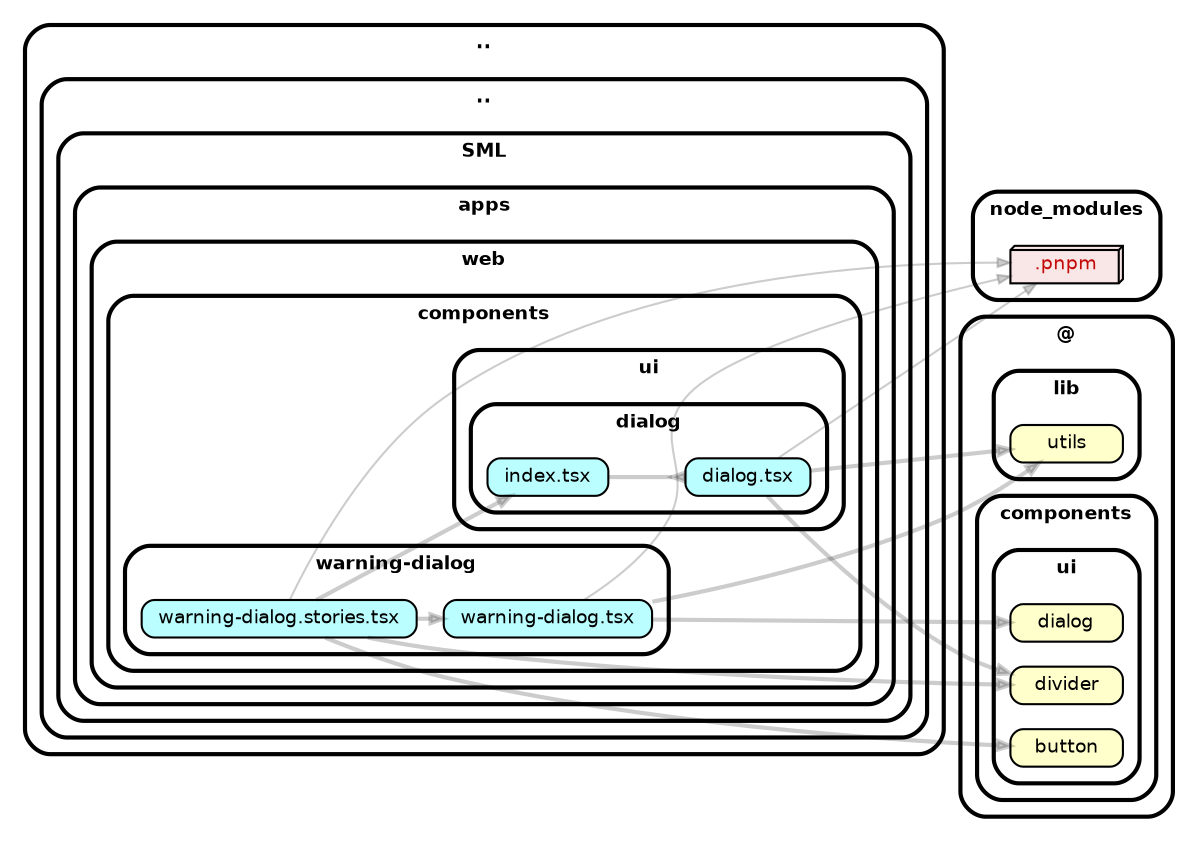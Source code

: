 strict digraph "dependency-cruiser output"{
    rankdir="LR" splines="true" overlap="false" nodesep="0.16" ranksep="0.18" fontname="Helvetica-bold" fontsize="9" style="rounded,bold,filled" fillcolor="#ffffff" compound="true"
    node [shape="box" style="rounded, filled" height="0.2" color="black" fillcolor="#ffffcc" fontcolor="black" fontname="Helvetica" fontsize="9"]
    edge [arrowhead="normal" arrowsize="0.6" penwidth="2.0" color="#00000033" fontname="Helvetica" fontsize="9"]

    subgraph "cluster_.." {label=".." subgraph "cluster_../.." {label=".." subgraph "cluster_../../SML" {label="SML" subgraph "cluster_../../SML/apps" {label="apps" subgraph "cluster_../../SML/apps/web" {label="web" subgraph "cluster_../../SML/apps/web/components" {label="components" subgraph "cluster_../../SML/apps/web/components/ui" {label="ui" subgraph "cluster_../../SML/apps/web/components/ui/dialog" {label="dialog" "../../SML/apps/web/components/ui/dialog/dialog.tsx" [label=<dialog.tsx> tooltip="dialog.tsx" URL="../../SML/apps/web/components/ui/dialog/dialog.tsx" fillcolor="#bbfeff"] } } } } } } } }
    "../../SML/apps/web/components/ui/dialog/dialog.tsx" -> "@/components/ui/divider"
    "../../SML/apps/web/components/ui/dialog/dialog.tsx" -> "@/lib/utils"
    "../../SML/apps/web/components/ui/dialog/dialog.tsx" -> "node_modules/.pnpm" [penwidth="1.0"]
    subgraph "cluster_.." {label=".." subgraph "cluster_../.." {label=".." subgraph "cluster_../../SML" {label="SML" subgraph "cluster_../../SML/apps" {label="apps" subgraph "cluster_../../SML/apps/web" {label="web" subgraph "cluster_../../SML/apps/web/components" {label="components" subgraph "cluster_../../SML/apps/web/components/ui" {label="ui" subgraph "cluster_../../SML/apps/web/components/ui/dialog" {label="dialog" "../../SML/apps/web/components/ui/dialog/index.tsx" [label=<index.tsx> tooltip="index.tsx" URL="../../SML/apps/web/components/ui/dialog/index.tsx" fillcolor="#bbfeff"] } } } } } } } }
    "../../SML/apps/web/components/ui/dialog/index.tsx" -> "../../SML/apps/web/components/ui/dialog/dialog.tsx" [arrowhead="inv"]
    subgraph "cluster_.." {label=".." subgraph "cluster_../.." {label=".." subgraph "cluster_../../SML" {label="SML" subgraph "cluster_../../SML/apps" {label="apps" subgraph "cluster_../../SML/apps/web" {label="web" subgraph "cluster_../../SML/apps/web/components" {label="components" subgraph "cluster_../../SML/apps/web/components/warning-dialog" {label="warning-dialog" "../../SML/apps/web/components/warning-dialog/warning-dialog.stories.tsx" [label=<warning-dialog.stories.tsx> tooltip="warning-dialog.stories.tsx" URL="../../SML/apps/web/components/warning-dialog/warning-dialog.stories.tsx" fillcolor="#bbfeff"] } } } } } } }
    "../../SML/apps/web/components/warning-dialog/warning-dialog.stories.tsx" -> "../../SML/apps/web/components/ui/dialog/index.tsx"
    "../../SML/apps/web/components/warning-dialog/warning-dialog.stories.tsx" -> "../../SML/apps/web/components/warning-dialog/warning-dialog.tsx"
    "../../SML/apps/web/components/warning-dialog/warning-dialog.stories.tsx" -> "@/components/ui/button"
    "../../SML/apps/web/components/warning-dialog/warning-dialog.stories.tsx" -> "@/components/ui/divider"
    "../../SML/apps/web/components/warning-dialog/warning-dialog.stories.tsx" -> "node_modules/.pnpm" [penwidth="1.0"]
    subgraph "cluster_.." {label=".." subgraph "cluster_../.." {label=".." subgraph "cluster_../../SML" {label="SML" subgraph "cluster_../../SML/apps" {label="apps" subgraph "cluster_../../SML/apps/web" {label="web" subgraph "cluster_../../SML/apps/web/components" {label="components" subgraph "cluster_../../SML/apps/web/components/warning-dialog" {label="warning-dialog" "../../SML/apps/web/components/warning-dialog/warning-dialog.tsx" [label=<warning-dialog.tsx> tooltip="warning-dialog.tsx" URL="../../SML/apps/web/components/warning-dialog/warning-dialog.tsx" fillcolor="#bbfeff"] } } } } } } }
    "../../SML/apps/web/components/warning-dialog/warning-dialog.tsx" -> "@/components/ui/dialog"
    "../../SML/apps/web/components/warning-dialog/warning-dialog.tsx" -> "@/lib/utils"
    "../../SML/apps/web/components/warning-dialog/warning-dialog.tsx" -> "node_modules/.pnpm" [penwidth="1.0"]
    subgraph "cluster_@" {label="@" subgraph "cluster_@/components" {label="components" subgraph "cluster_@/components/ui" {label="ui" "@/components/ui/button" [label=<button> tooltip="button" ] } } }
    subgraph "cluster_@" {label="@" subgraph "cluster_@/components" {label="components" subgraph "cluster_@/components/ui" {label="ui" "@/components/ui/dialog" [label=<dialog> tooltip="dialog" ] } } }
    subgraph "cluster_@" {label="@" subgraph "cluster_@/components" {label="components" subgraph "cluster_@/components/ui" {label="ui" "@/components/ui/divider" [label=<divider> tooltip="divider" ] } } }
    subgraph "cluster_@" {label="@" subgraph "cluster_@/lib" {label="lib" "@/lib/utils" [label=<utils> tooltip="utils" ] } }
    subgraph "cluster_node_modules" {label="node_modules" "node_modules/.pnpm" [label=<.pnpm> tooltip=".pnpm" URL="https://www.npmjs.com/package/.pnpm" shape="box3d" fillcolor="#c40b0a1a" fontcolor="#c40b0a"] }
}
